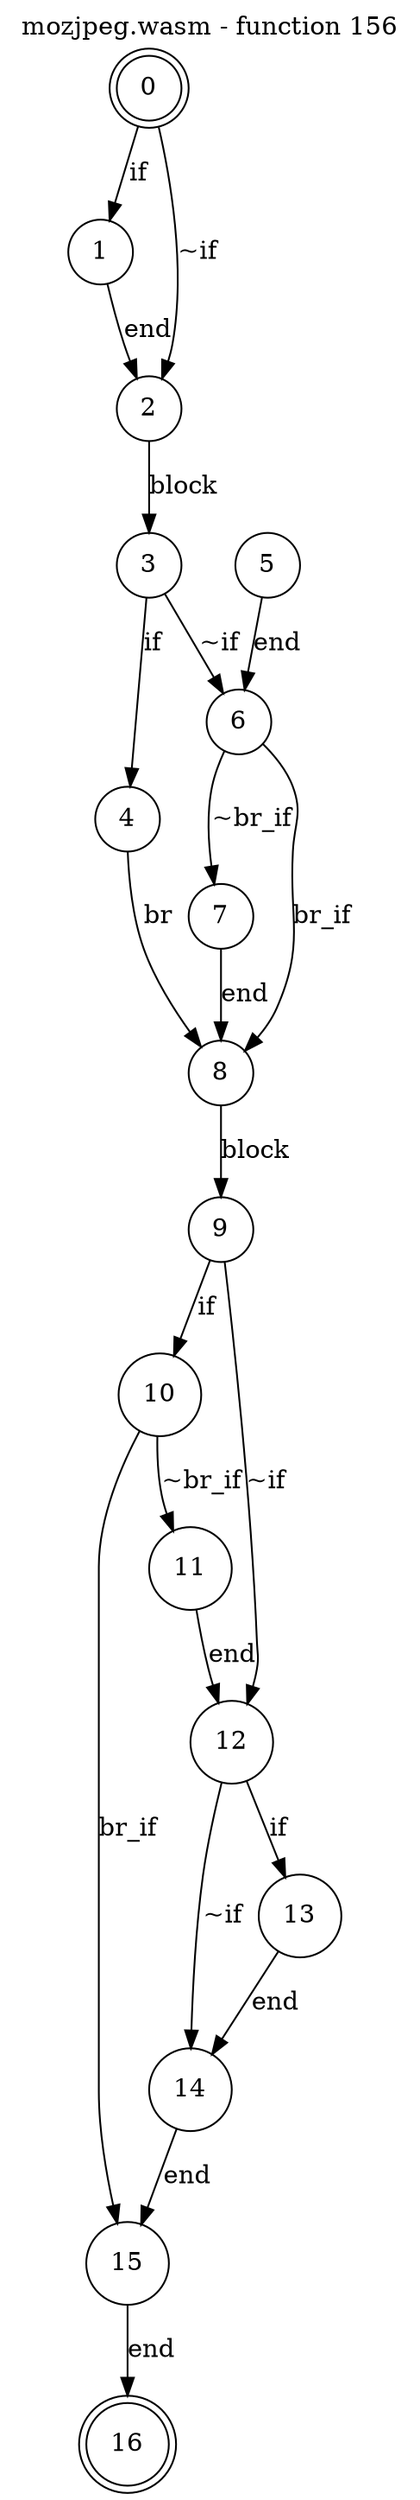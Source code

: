 digraph finite_state_machine {
    label = "mozjpeg.wasm - function 156"
    labelloc =  t
    labelfontsize = 16
    labelfontcolor = black
    labelfontname = "Helvetica"
    node [shape = doublecircle]; 0 16;
    node [shape = circle];
    0 -> 1[label = "if"];
    0 -> 2[label = "~if"];
    1 -> 2[label = "end"];
    2 -> 3[label = "block"];
    3 -> 4[label = "if"];
    3 -> 6[label = "~if"];
    4 -> 8[label = "br"];
    5 -> 6[label = "end"];
    6 -> 7[label = "~br_if"];
    6 -> 8[label = "br_if"];
    7 -> 8[label = "end"];
    8 -> 9[label = "block"];
    9 -> 10[label = "if"];
    9 -> 12[label = "~if"];
    10 -> 11[label = "~br_if"];
    10 -> 15[label = "br_if"];
    11 -> 12[label = "end"];
    12 -> 13[label = "if"];
    12 -> 14[label = "~if"];
    13 -> 14[label = "end"];
    14 -> 15[label = "end"];
    15 -> 16[label = "end"];
}
